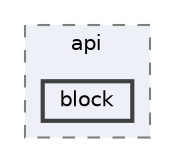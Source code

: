 digraph "block"
{
 // LATEX_PDF_SIZE
  bgcolor="transparent";
  edge [fontname=Helvetica,fontsize=10,labelfontname=Helvetica,labelfontsize=10];
  node [fontname=Helvetica,fontsize=10,shape=box,height=0.2,width=0.4];
  compound=true
  subgraph clusterdir_57799d9d50d0036b87fa9ec9caa8eebf {
    graph [ bgcolor="#edf0f7", pencolor="grey50", label="api", fontname=Helvetica,fontsize=10 style="filled,dashed", URL="dir_57799d9d50d0036b87fa9ec9caa8eebf.html",tooltip=""]
  dir_9767037da01c0633d18e736ed0ae598b [label="block", fillcolor="#edf0f7", color="grey25", style="filled,bold", URL="dir_9767037da01c0633d18e736ed0ae598b.html",tooltip=""];
  }
}
